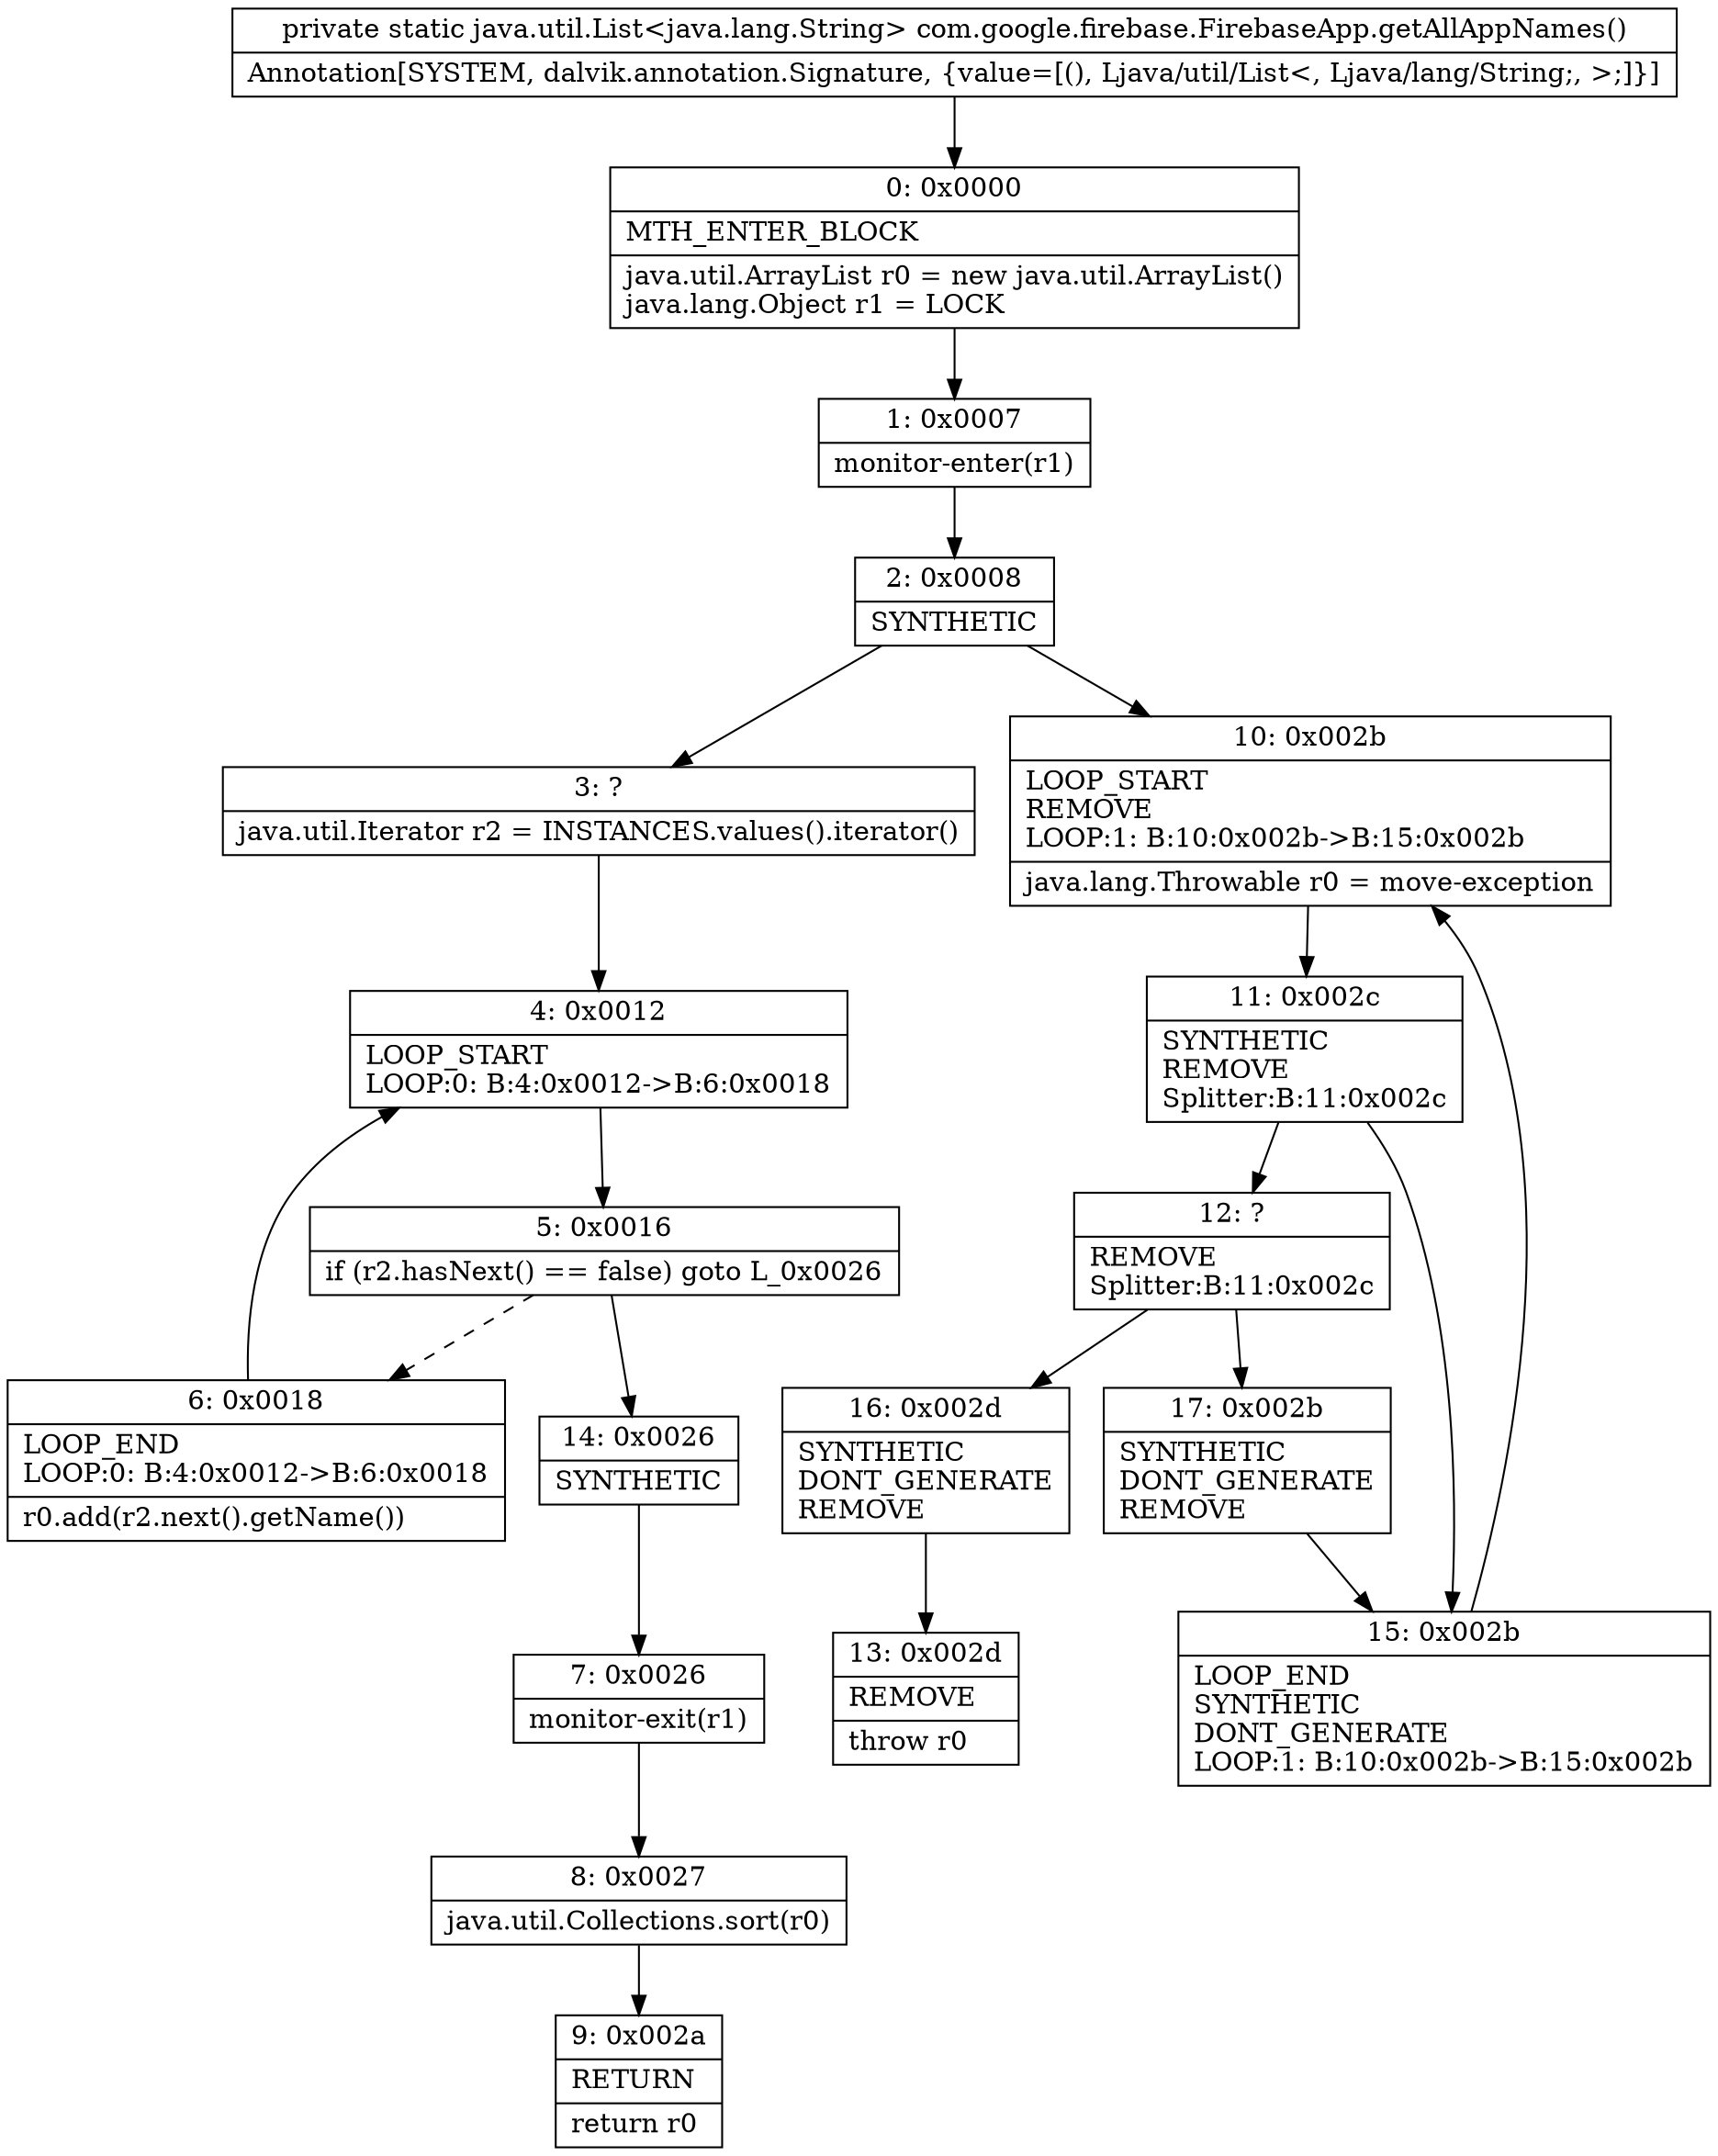 digraph "CFG forcom.google.firebase.FirebaseApp.getAllAppNames()Ljava\/util\/List;" {
Node_0 [shape=record,label="{0\:\ 0x0000|MTH_ENTER_BLOCK\l|java.util.ArrayList r0 = new java.util.ArrayList()\ljava.lang.Object r1 = LOCK\l}"];
Node_1 [shape=record,label="{1\:\ 0x0007|monitor\-enter(r1)\l}"];
Node_2 [shape=record,label="{2\:\ 0x0008|SYNTHETIC\l}"];
Node_3 [shape=record,label="{3\:\ ?|java.util.Iterator r2 = INSTANCES.values().iterator()\l}"];
Node_4 [shape=record,label="{4\:\ 0x0012|LOOP_START\lLOOP:0: B:4:0x0012\-\>B:6:0x0018\l}"];
Node_5 [shape=record,label="{5\:\ 0x0016|if (r2.hasNext() == false) goto L_0x0026\l}"];
Node_6 [shape=record,label="{6\:\ 0x0018|LOOP_END\lLOOP:0: B:4:0x0012\-\>B:6:0x0018\l|r0.add(r2.next().getName())\l}"];
Node_7 [shape=record,label="{7\:\ 0x0026|monitor\-exit(r1)\l}"];
Node_8 [shape=record,label="{8\:\ 0x0027|java.util.Collections.sort(r0)\l}"];
Node_9 [shape=record,label="{9\:\ 0x002a|RETURN\l|return r0\l}"];
Node_10 [shape=record,label="{10\:\ 0x002b|LOOP_START\lREMOVE\lLOOP:1: B:10:0x002b\-\>B:15:0x002b\l|java.lang.Throwable r0 = move\-exception\l}"];
Node_11 [shape=record,label="{11\:\ 0x002c|SYNTHETIC\lREMOVE\lSplitter:B:11:0x002c\l}"];
Node_12 [shape=record,label="{12\:\ ?|REMOVE\lSplitter:B:11:0x002c\l}"];
Node_13 [shape=record,label="{13\:\ 0x002d|REMOVE\l|throw r0\l}"];
Node_14 [shape=record,label="{14\:\ 0x0026|SYNTHETIC\l}"];
Node_15 [shape=record,label="{15\:\ 0x002b|LOOP_END\lSYNTHETIC\lDONT_GENERATE\lLOOP:1: B:10:0x002b\-\>B:15:0x002b\l}"];
Node_16 [shape=record,label="{16\:\ 0x002d|SYNTHETIC\lDONT_GENERATE\lREMOVE\l}"];
Node_17 [shape=record,label="{17\:\ 0x002b|SYNTHETIC\lDONT_GENERATE\lREMOVE\l}"];
MethodNode[shape=record,label="{private static java.util.List\<java.lang.String\> com.google.firebase.FirebaseApp.getAllAppNames()  | Annotation[SYSTEM, dalvik.annotation.Signature, \{value=[(), Ljava\/util\/List\<, Ljava\/lang\/String;, \>;]\}]\l}"];
MethodNode -> Node_0;
Node_0 -> Node_1;
Node_1 -> Node_2;
Node_2 -> Node_3;
Node_2 -> Node_10;
Node_3 -> Node_4;
Node_4 -> Node_5;
Node_5 -> Node_6[style=dashed];
Node_5 -> Node_14;
Node_6 -> Node_4;
Node_7 -> Node_8;
Node_8 -> Node_9;
Node_10 -> Node_11;
Node_11 -> Node_12;
Node_11 -> Node_15;
Node_12 -> Node_16;
Node_12 -> Node_17;
Node_14 -> Node_7;
Node_15 -> Node_10;
Node_16 -> Node_13;
Node_17 -> Node_15;
}

